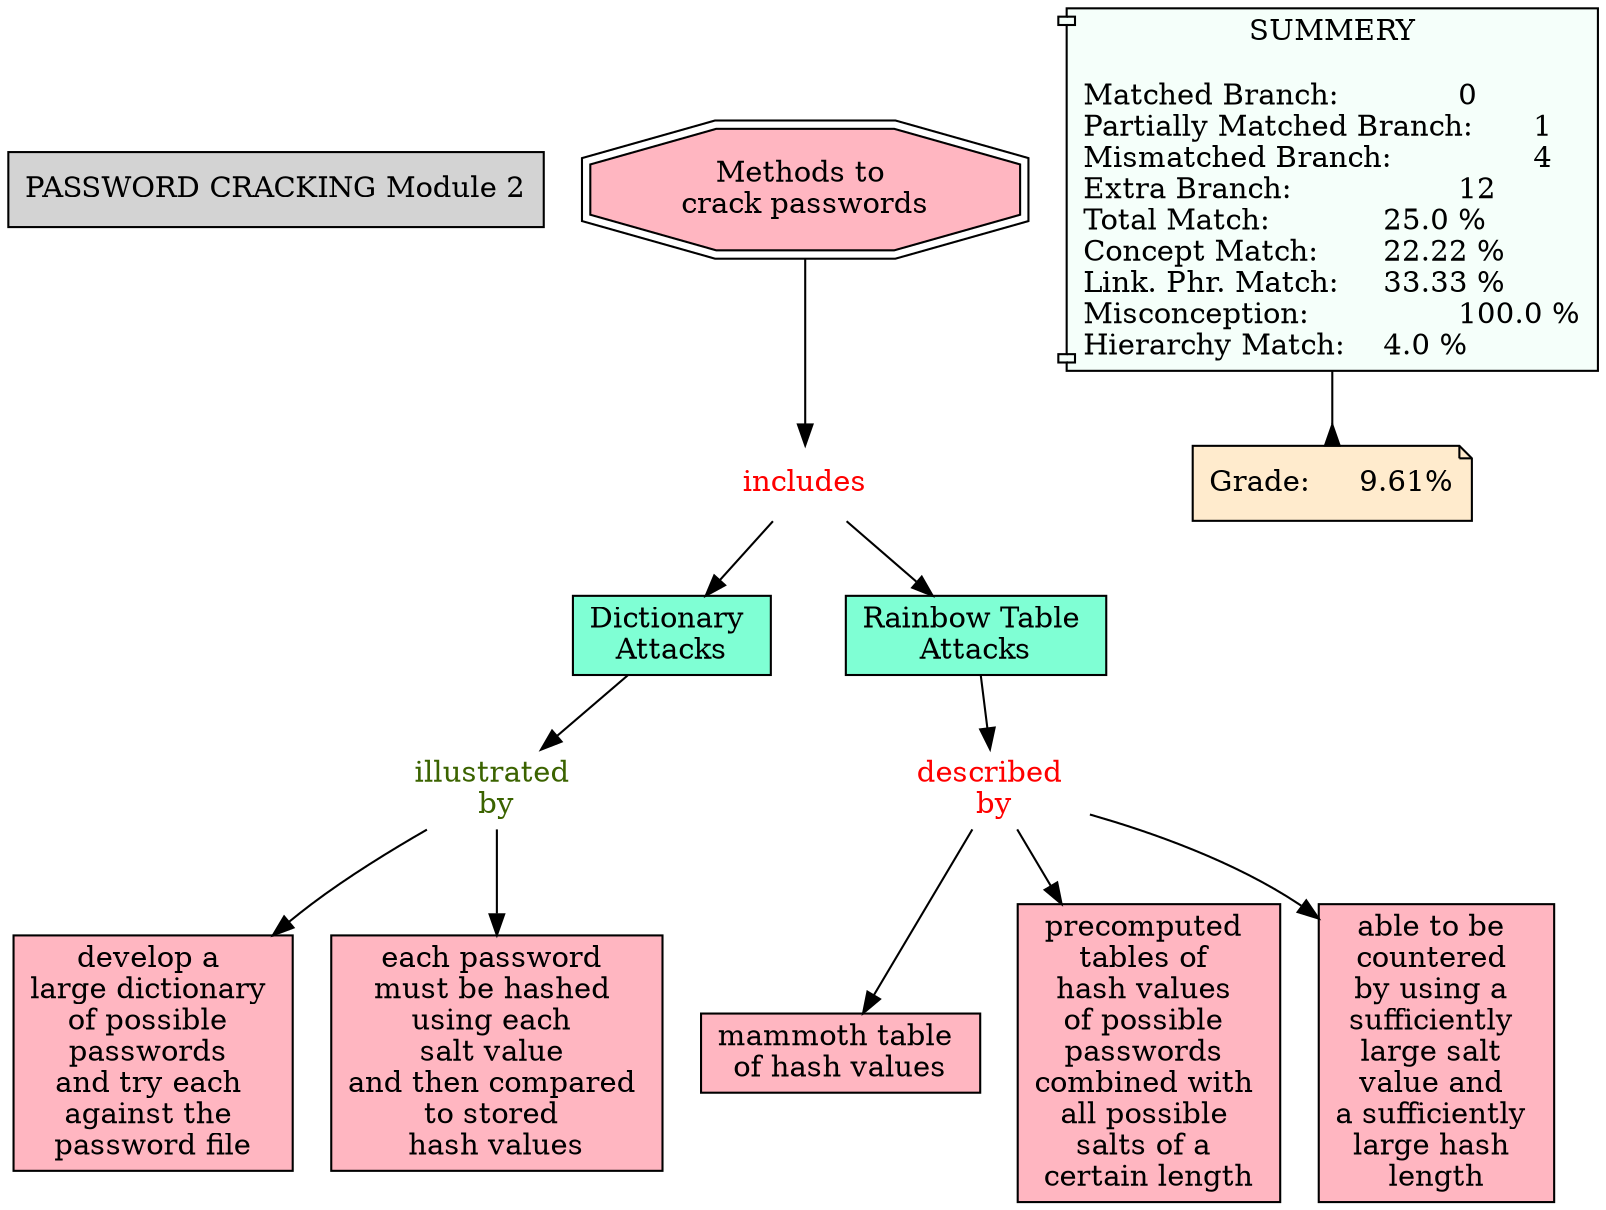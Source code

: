// The Round Table
digraph {
	"1S3Z91VDY-2C7FK2D-JJB" [label="PASSWORD CRACKING Module 2" Gsplines=true shape=rect style=filled]
	"1S3ZY74ZP-1CK2QGL-1DK1" [label="described 
by" Gsplines=true fontcolor=red shape=none]
	"1S3ZY74ZN-11P144K-1DJY" [label="mammoth table 
of hash values
" Gsplines=true fillcolor="#FFB6C1" shape=rect style=filled]
	"1S3ZY74ZP-1CK2QGL-1DK1" -> "1S3ZY74ZN-11P144K-1DJY" [constraint=true]
	"1S3ZYJ4L7-21LFJZT-1F11" [label=includes Gsplines=true fontcolor=red shape=none]
	"1S3ZY0SP8-26S5MDR-1D6Z" [label="Dictionary 
Attacks" Gsplines=true fillcolor=aquamarine shape=rect style=filled]
	"1S3ZYJ4L7-21LFJZT-1F11" -> "1S3ZY0SP8-26S5MDR-1D6Z" [constraint=true]
	"1S3ZYJ4L7-21LFJZT-1F11" [label=includes Gsplines=true fontcolor=red shape=none]
	"1S3ZY11VZ-1WHXW4T-1D77" [label="Rainbow Table 
Attacks" Gsplines=true fillcolor=aquamarine shape=rect style=filled]
	"1S3ZYJ4L7-21LFJZT-1F11" -> "1S3ZY11VZ-1WHXW4T-1D77" [constraint=true]
	"1S3ZY3KNV-ZHSHT4-1D9H" [label="illustrated 
by" Gsplines=true fontcolor="#3B6300" shape=none]
	"1S3ZY3KNV-TLDY80-1D9D" [label="develop a 
large dictionary 
of possible 
passwords 
and try each 
against the 
password file
" Gsplines=true fillcolor="#FFB6C1" shape=rect style=filled]
	"1S3ZY3KNV-ZHSHT4-1D9H" -> "1S3ZY3KNV-TLDY80-1D9D" [constraint=true]
	"1S3ZY0SP8-26S5MDR-1D6Z" [label="Dictionary 
Attacks" Gsplines=true fillcolor=aquamarine shape=rect style=filled]
	"1S3ZY3KNV-ZHSHT4-1D9H" [label="illustrated 
by" Gsplines=true fontcolor="#3B6300" shape=none]
	"1S3ZY0SP8-26S5MDR-1D6Z" -> "1S3ZY3KNV-ZHSHT4-1D9H" [constraint=true]
	"1S3ZY74ZP-1CK2QGL-1DK1" [label="described 
by" Gsplines=true fontcolor=red shape=none]
	"1S3ZY7C3V-1XW4W7Q-1DL7" [label="precomputed 
tables of 
hash values 
of possible 
passwords 
combined with 
all possible 
salts of a 
certain length
" Gsplines=true fillcolor="#FFB6C1" shape=rect style=filled]
	"1S3ZY74ZP-1CK2QGL-1DK1" -> "1S3ZY7C3V-1XW4W7Q-1DL7" [constraint=true]
	"1S3ZY3KNV-ZHSHT4-1D9H" [label="illustrated 
by" Gsplines=true fontcolor="#3B6300" shape=none]
	"1S3ZY542G-LZ1BWQ-1DFC" [label="each password 
must be hashed 
using each 
salt value 
and then compared 
to stored 
hash values
" Gsplines=true fillcolor="#FFB6C1" shape=rect style=filled]
	"1S3ZY3KNV-ZHSHT4-1D9H" -> "1S3ZY542G-LZ1BWQ-1DFC" [constraint=true]
	"1S3ZY11VZ-1WHXW4T-1D77" [label="Rainbow Table 
Attacks" Gsplines=true fillcolor=aquamarine shape=rect style=filled]
	"1S3ZY74ZP-1CK2QGL-1DK1" [label="described 
by" Gsplines=true fontcolor=red shape=none]
	"1S3ZY11VZ-1WHXW4T-1D77" -> "1S3ZY74ZP-1CK2QGL-1DK1" [constraint=true]
	"1S3ZYGG7K-28BX2BG-1DY0" [label="Methods to 
crack passwords
" Gsplines=true fillcolor="#FFB6C1" shape=doubleoctagon style=filled]
	"1S3ZYJ4L7-21LFJZT-1F11" [label=includes Gsplines=true fontcolor=red shape=none]
	"1S3ZYGG7K-28BX2BG-1DY0" -> "1S3ZYJ4L7-21LFJZT-1F11" [constraint=true]
	"1S3ZY74ZP-1CK2QGL-1DK1" [label="described 
by" Gsplines=true fontcolor=red shape=none]
	"1S3ZY781C-3QLK7-1DKR" [label="able to be 
countered 
by using a 
sufficiently 
large salt 
value and 
a sufficiently 
large hash 
length" Gsplines=true fillcolor="#FFB6C1" shape=rect style=filled]
	"1S3ZY74ZP-1CK2QGL-1DK1" -> "1S3ZY781C-3QLK7-1DKR" [constraint=true]
	Stat [label="SUMMERY

Matched Branch:		0\lPartially Matched Branch:	1\lMismatched Branch:		4\lExtra Branch:			12\lTotal Match:		25.0 %\lConcept Match:	22.22 %\lLink. Phr. Match:	33.33 %\lMisconception:		100.0 %\lHierarchy Match:	4.0 %\l" Gsplines=true fillcolor="#F5FFFA" shape=component style=filled]
	Grade [label="Grade:	9.61%" Gsplines=true fillcolor="#FFEBCD" shape=note style=filled]
	Stat -> Grade [arrowhead=inv color=black constraint=true]
}

